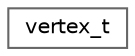 digraph "类继承关系图"
{
 // LATEX_PDF_SIZE
  bgcolor="transparent";
  edge [fontname=Helvetica,fontsize=10,labelfontname=Helvetica,labelfontsize=10];
  node [fontname=Helvetica,fontsize=10,shape=box,height=0.2,width=0.4];
  rankdir="LR";
  Node0 [id="Node000000",label="vertex_t",height=0.2,width=0.4,color="grey40", fillcolor="white", style="filled",URL="$structvertex__t.html",tooltip="A vertex of a mesh generated from a Spine skeleton"];
}
